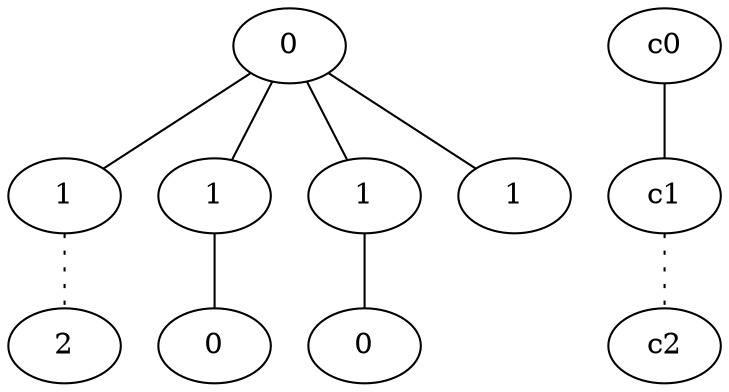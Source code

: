 graph {
a0[label=0];
a1[label=1];
a2[label=2];
a3[label=1];
a4[label=0];
a5[label=1];
a6[label=0];
a7[label=1];
a0 -- a1;
a0 -- a3;
a0 -- a5;
a0 -- a7;
a1 -- a2 [style=dotted];
a3 -- a4;
a5 -- a6;
c0 -- c1;
c1 -- c2 [style=dotted];
}
